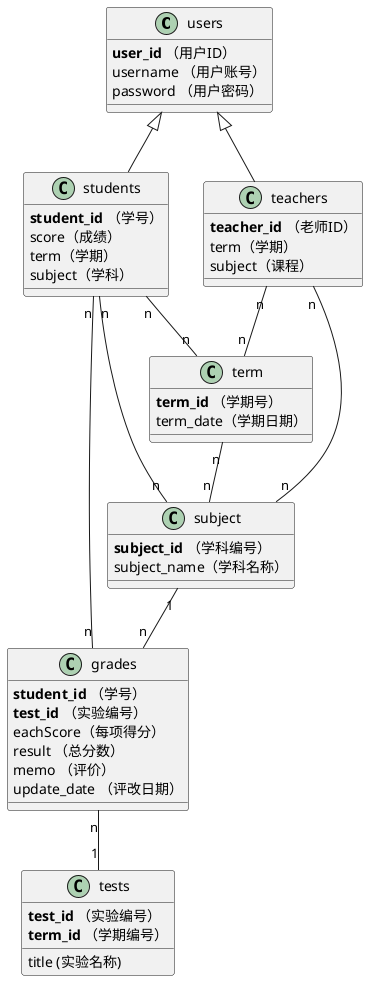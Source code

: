 @startuml
class users {
    <b>user_id</b> （用户ID）
    username （用户账号）
    password （用户密码）

}
class teachers{
    <b>teacher_id</b> （老师ID）
    term（学期）
    subject（课程）
}
class students{
    <b>student_id</b> （学号）
    score（成绩）
    term（学期）
    subject（学科）
}
users <|- students
users <|-- teachers

class term{
    <b>term_id</b> （学期号）
    term_date（学期日期）
}
class subject{
    <b>subject_id</b> （学科编号）
    subject_name（学科名称）
}
class grades {
    <b>student_id</b> （学号）
    <b>test_id</b> （实验编号）
    eachScore（每项得分）
    result （总分数）
    memo （评价）
    update_date （评改日期）
}

class tests {
    <b>test_id</b> （实验编号）
       title (实验名称)
    <b>term_id</b> （学期编号）


}
students "n" -- "n"term
teachers "n" -- "n" term
students "n" -- "n" subject
teachers "n" -- "n" subject
students "n" -- "n" grades
term "n" -- "n" subject
subject "1" -- "n" grades
grades "n" -- "1" tests
@enduml